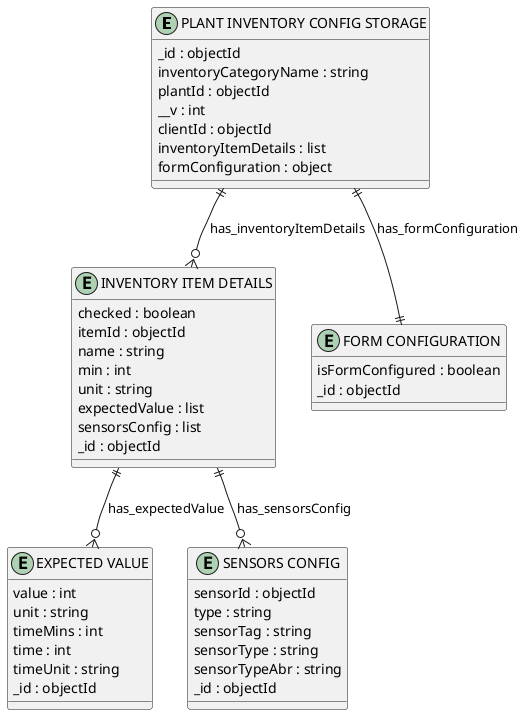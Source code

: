 @startuml PLANT_INVENTORY_CONFIG_STORAGE_Diagram

entity "PLANT INVENTORY CONFIG STORAGE" as PLANT_INVENTORY_CONFIG_STORAGE {
  _id : objectId
  inventoryCategoryName : string
  plantId : objectId
  __v : int
  clientId : objectId
  inventoryItemDetails : list
  formConfiguration : object
}

entity "INVENTORY ITEM DETAILS" as INVENTORY_ITEM_DETAILS {
  checked : boolean
  itemId : objectId
  name : string
  min : int
  unit : string
  expectedValue : list
  sensorsConfig : list
  _id : objectId
}

entity "EXPECTED VALUE" as EXPECTED_VALUE {
  value : int
  unit : string
  timeMins : int
  time : int
  timeUnit : string
  _id : objectId
}

entity "SENSORS CONFIG" as SENSORS_CONFIG {
  sensorId : objectId
  type : string
  sensorTag : string
  sensorType : string
  sensorTypeAbr : string
  _id : objectId
}

entity "FORM CONFIGURATION" as FORM_CONFIGURATION {
  isFormConfigured : boolean
  _id : objectId
}

' // Relationships
PLANT_INVENTORY_CONFIG_STORAGE ||--o{ INVENTORY_ITEM_DETAILS : has_inventoryItemDetails
INVENTORY_ITEM_DETAILS ||--o{ EXPECTED_VALUE : has_expectedValue
INVENTORY_ITEM_DETAILS ||--o{ SENSORS_CONFIG : has_sensorsConfig
PLANT_INVENTORY_CONFIG_STORAGE ||--|| FORM_CONFIGURATION : has_formConfiguration
@enduml